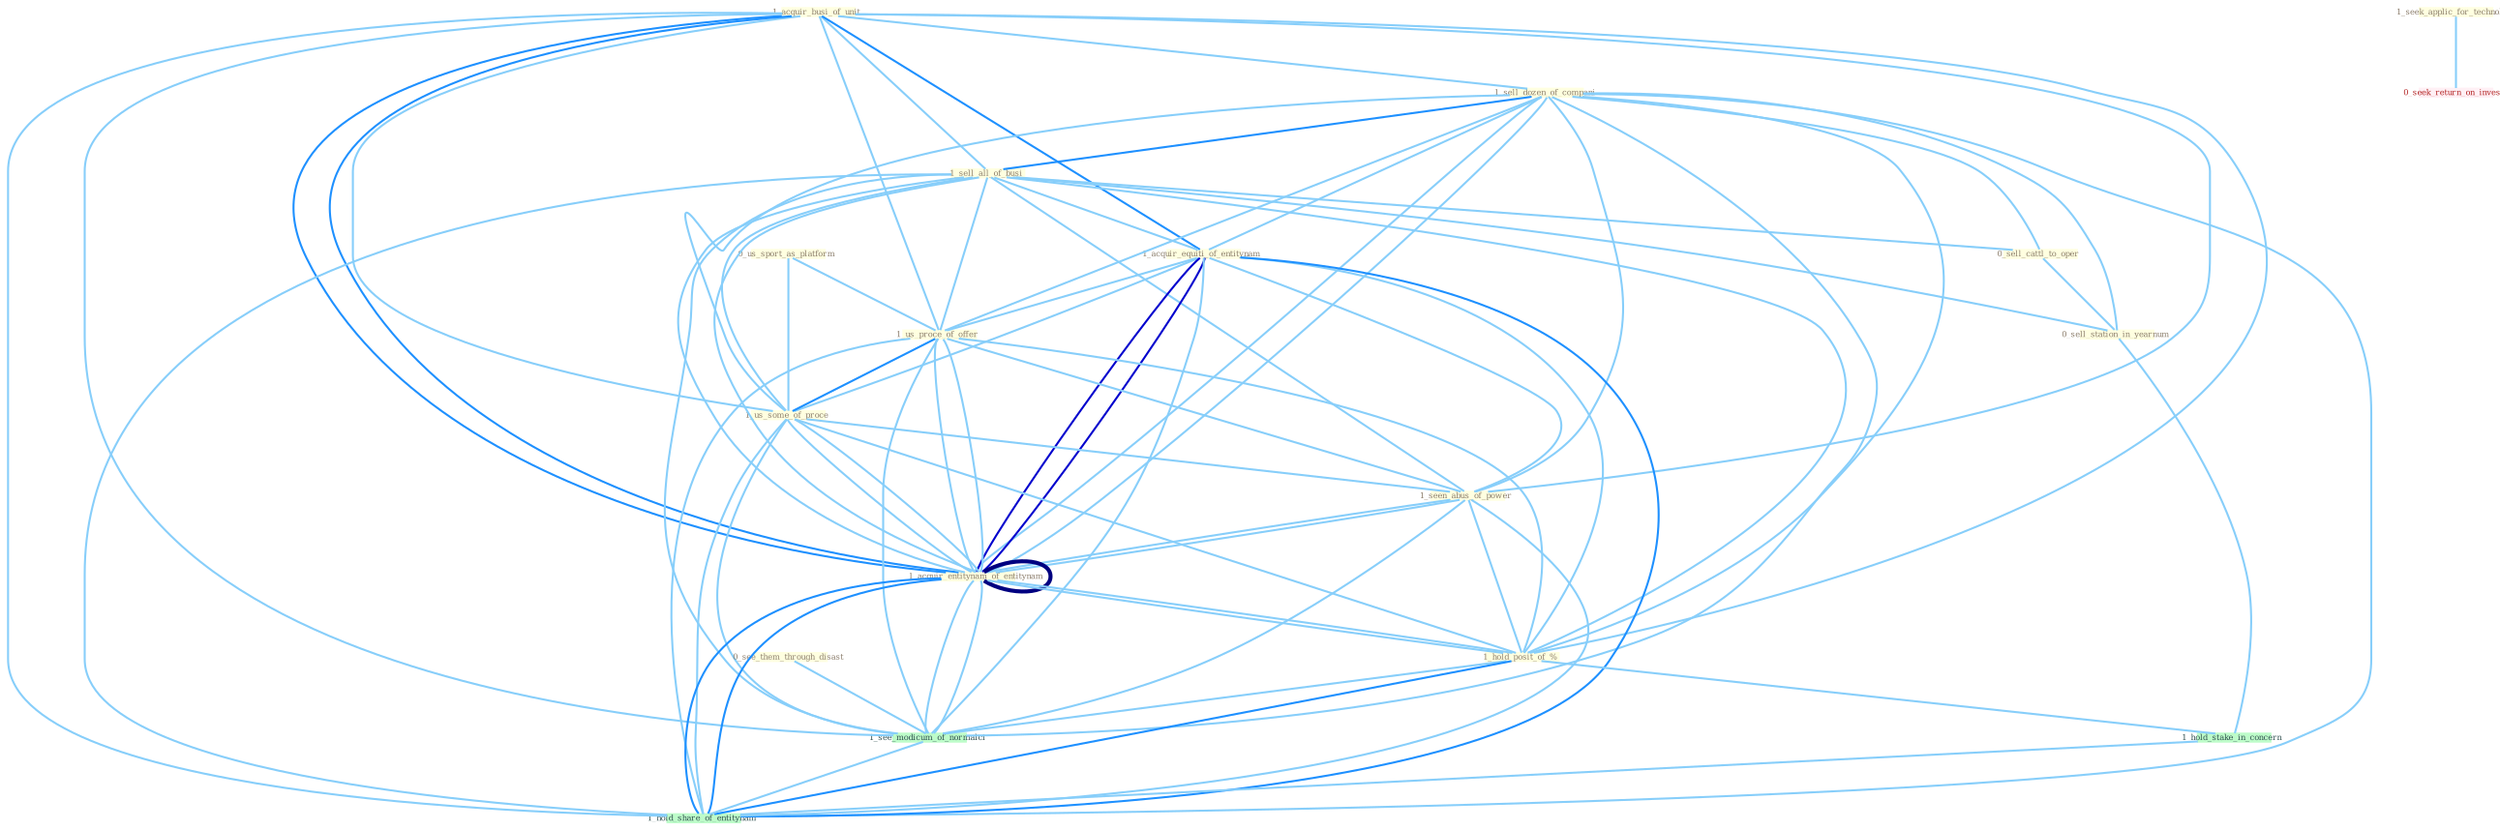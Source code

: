 Graph G{ 
    node
    [shape=polygon,style=filled,width=.5,height=.06,color="#BDFCC9",fixedsize=true,fontsize=4,
    fontcolor="#2f4f4f"];
    {node
    [color="#ffffe0", fontcolor="#8b7d6b"] "0_us_sport_as_platform " "1_acquir_busi_of_unit " "1_sell_dozen_of_compani " "1_sell_all_of_busi " "0_sell_cattl_to_oper " "1_acquir_equiti_of_entitynam " "1_us_proce_of_offer " "1_us_some_of_proce " "1_seen_abus_of_power " "0_see_them_through_disast " "1_seek_applic_for_technolog " "0_sell_station_in_yearnum " "1_acquir_entitynam_of_entitynam " "1_hold_posit_of_% "}
{node [color="#fff0f5", fontcolor="#b22222"] "0_seek_return_on_invest "}
edge [color="#B0E2FF"];

	"0_us_sport_as_platform " -- "1_us_proce_of_offer " [w="1", color="#87cefa" ];
	"0_us_sport_as_platform " -- "1_us_some_of_proce " [w="1", color="#87cefa" ];
	"1_acquir_busi_of_unit " -- "1_sell_dozen_of_compani " [w="1", color="#87cefa" ];
	"1_acquir_busi_of_unit " -- "1_sell_all_of_busi " [w="1", color="#87cefa" ];
	"1_acquir_busi_of_unit " -- "1_acquir_equiti_of_entitynam " [w="2", color="#1e90ff" , len=0.8];
	"1_acquir_busi_of_unit " -- "1_us_proce_of_offer " [w="1", color="#87cefa" ];
	"1_acquir_busi_of_unit " -- "1_us_some_of_proce " [w="1", color="#87cefa" ];
	"1_acquir_busi_of_unit " -- "1_seen_abus_of_power " [w="1", color="#87cefa" ];
	"1_acquir_busi_of_unit " -- "1_acquir_entitynam_of_entitynam " [w="2", color="#1e90ff" , len=0.8];
	"1_acquir_busi_of_unit " -- "1_hold_posit_of_% " [w="1", color="#87cefa" ];
	"1_acquir_busi_of_unit " -- "1_see_modicum_of_normalci " [w="1", color="#87cefa" ];
	"1_acquir_busi_of_unit " -- "1_acquir_entitynam_of_entitynam " [w="2", color="#1e90ff" , len=0.8];
	"1_acquir_busi_of_unit " -- "1_hold_share_of_entitynam " [w="1", color="#87cefa" ];
	"1_sell_dozen_of_compani " -- "1_sell_all_of_busi " [w="2", color="#1e90ff" , len=0.8];
	"1_sell_dozen_of_compani " -- "0_sell_cattl_to_oper " [w="1", color="#87cefa" ];
	"1_sell_dozen_of_compani " -- "1_acquir_equiti_of_entitynam " [w="1", color="#87cefa" ];
	"1_sell_dozen_of_compani " -- "1_us_proce_of_offer " [w="1", color="#87cefa" ];
	"1_sell_dozen_of_compani " -- "1_us_some_of_proce " [w="1", color="#87cefa" ];
	"1_sell_dozen_of_compani " -- "1_seen_abus_of_power " [w="1", color="#87cefa" ];
	"1_sell_dozen_of_compani " -- "0_sell_station_in_yearnum " [w="1", color="#87cefa" ];
	"1_sell_dozen_of_compani " -- "1_acquir_entitynam_of_entitynam " [w="1", color="#87cefa" ];
	"1_sell_dozen_of_compani " -- "1_hold_posit_of_% " [w="1", color="#87cefa" ];
	"1_sell_dozen_of_compani " -- "1_see_modicum_of_normalci " [w="1", color="#87cefa" ];
	"1_sell_dozen_of_compani " -- "1_acquir_entitynam_of_entitynam " [w="1", color="#87cefa" ];
	"1_sell_dozen_of_compani " -- "1_hold_share_of_entitynam " [w="1", color="#87cefa" ];
	"1_sell_all_of_busi " -- "0_sell_cattl_to_oper " [w="1", color="#87cefa" ];
	"1_sell_all_of_busi " -- "1_acquir_equiti_of_entitynam " [w="1", color="#87cefa" ];
	"1_sell_all_of_busi " -- "1_us_proce_of_offer " [w="1", color="#87cefa" ];
	"1_sell_all_of_busi " -- "1_us_some_of_proce " [w="1", color="#87cefa" ];
	"1_sell_all_of_busi " -- "1_seen_abus_of_power " [w="1", color="#87cefa" ];
	"1_sell_all_of_busi " -- "0_sell_station_in_yearnum " [w="1", color="#87cefa" ];
	"1_sell_all_of_busi " -- "1_acquir_entitynam_of_entitynam " [w="1", color="#87cefa" ];
	"1_sell_all_of_busi " -- "1_hold_posit_of_% " [w="1", color="#87cefa" ];
	"1_sell_all_of_busi " -- "1_see_modicum_of_normalci " [w="1", color="#87cefa" ];
	"1_sell_all_of_busi " -- "1_acquir_entitynam_of_entitynam " [w="1", color="#87cefa" ];
	"1_sell_all_of_busi " -- "1_hold_share_of_entitynam " [w="1", color="#87cefa" ];
	"0_sell_cattl_to_oper " -- "0_sell_station_in_yearnum " [w="1", color="#87cefa" ];
	"1_acquir_equiti_of_entitynam " -- "1_us_proce_of_offer " [w="1", color="#87cefa" ];
	"1_acquir_equiti_of_entitynam " -- "1_us_some_of_proce " [w="1", color="#87cefa" ];
	"1_acquir_equiti_of_entitynam " -- "1_seen_abus_of_power " [w="1", color="#87cefa" ];
	"1_acquir_equiti_of_entitynam " -- "1_acquir_entitynam_of_entitynam " [w="3", color="#0000cd" , len=0.6];
	"1_acquir_equiti_of_entitynam " -- "1_hold_posit_of_% " [w="1", color="#87cefa" ];
	"1_acquir_equiti_of_entitynam " -- "1_see_modicum_of_normalci " [w="1", color="#87cefa" ];
	"1_acquir_equiti_of_entitynam " -- "1_acquir_entitynam_of_entitynam " [w="3", color="#0000cd" , len=0.6];
	"1_acquir_equiti_of_entitynam " -- "1_hold_share_of_entitynam " [w="2", color="#1e90ff" , len=0.8];
	"1_us_proce_of_offer " -- "1_us_some_of_proce " [w="2", color="#1e90ff" , len=0.8];
	"1_us_proce_of_offer " -- "1_seen_abus_of_power " [w="1", color="#87cefa" ];
	"1_us_proce_of_offer " -- "1_acquir_entitynam_of_entitynam " [w="1", color="#87cefa" ];
	"1_us_proce_of_offer " -- "1_hold_posit_of_% " [w="1", color="#87cefa" ];
	"1_us_proce_of_offer " -- "1_see_modicum_of_normalci " [w="1", color="#87cefa" ];
	"1_us_proce_of_offer " -- "1_acquir_entitynam_of_entitynam " [w="1", color="#87cefa" ];
	"1_us_proce_of_offer " -- "1_hold_share_of_entitynam " [w="1", color="#87cefa" ];
	"1_us_some_of_proce " -- "1_seen_abus_of_power " [w="1", color="#87cefa" ];
	"1_us_some_of_proce " -- "1_acquir_entitynam_of_entitynam " [w="1", color="#87cefa" ];
	"1_us_some_of_proce " -- "1_hold_posit_of_% " [w="1", color="#87cefa" ];
	"1_us_some_of_proce " -- "1_see_modicum_of_normalci " [w="1", color="#87cefa" ];
	"1_us_some_of_proce " -- "1_acquir_entitynam_of_entitynam " [w="1", color="#87cefa" ];
	"1_us_some_of_proce " -- "1_hold_share_of_entitynam " [w="1", color="#87cefa" ];
	"1_seen_abus_of_power " -- "1_acquir_entitynam_of_entitynam " [w="1", color="#87cefa" ];
	"1_seen_abus_of_power " -- "1_hold_posit_of_% " [w="1", color="#87cefa" ];
	"1_seen_abus_of_power " -- "1_see_modicum_of_normalci " [w="1", color="#87cefa" ];
	"1_seen_abus_of_power " -- "1_acquir_entitynam_of_entitynam " [w="1", color="#87cefa" ];
	"1_seen_abus_of_power " -- "1_hold_share_of_entitynam " [w="1", color="#87cefa" ];
	"0_see_them_through_disast " -- "1_see_modicum_of_normalci " [w="1", color="#87cefa" ];
	"1_seek_applic_for_technolog " -- "0_seek_return_on_invest " [w="1", color="#87cefa" ];
	"0_sell_station_in_yearnum " -- "1_hold_stake_in_concern " [w="1", color="#87cefa" ];
	"1_acquir_entitynam_of_entitynam " -- "1_hold_posit_of_% " [w="1", color="#87cefa" ];
	"1_acquir_entitynam_of_entitynam " -- "1_see_modicum_of_normalci " [w="1", color="#87cefa" ];
	"1_acquir_entitynam_of_entitynam " -- "1_acquir_entitynam_of_entitynam " [w="4", style=bold, color="#000080", len=0.4];
	"1_acquir_entitynam_of_entitynam " -- "1_hold_share_of_entitynam " [w="2", color="#1e90ff" , len=0.8];
	"1_hold_posit_of_% " -- "1_hold_stake_in_concern " [w="1", color="#87cefa" ];
	"1_hold_posit_of_% " -- "1_see_modicum_of_normalci " [w="1", color="#87cefa" ];
	"1_hold_posit_of_% " -- "1_acquir_entitynam_of_entitynam " [w="1", color="#87cefa" ];
	"1_hold_posit_of_% " -- "1_hold_share_of_entitynam " [w="2", color="#1e90ff" , len=0.8];
	"1_hold_stake_in_concern " -- "1_hold_share_of_entitynam " [w="1", color="#87cefa" ];
	"1_see_modicum_of_normalci " -- "1_acquir_entitynam_of_entitynam " [w="1", color="#87cefa" ];
	"1_see_modicum_of_normalci " -- "1_hold_share_of_entitynam " [w="1", color="#87cefa" ];
	"1_acquir_entitynam_of_entitynam " -- "1_hold_share_of_entitynam " [w="2", color="#1e90ff" , len=0.8];
}